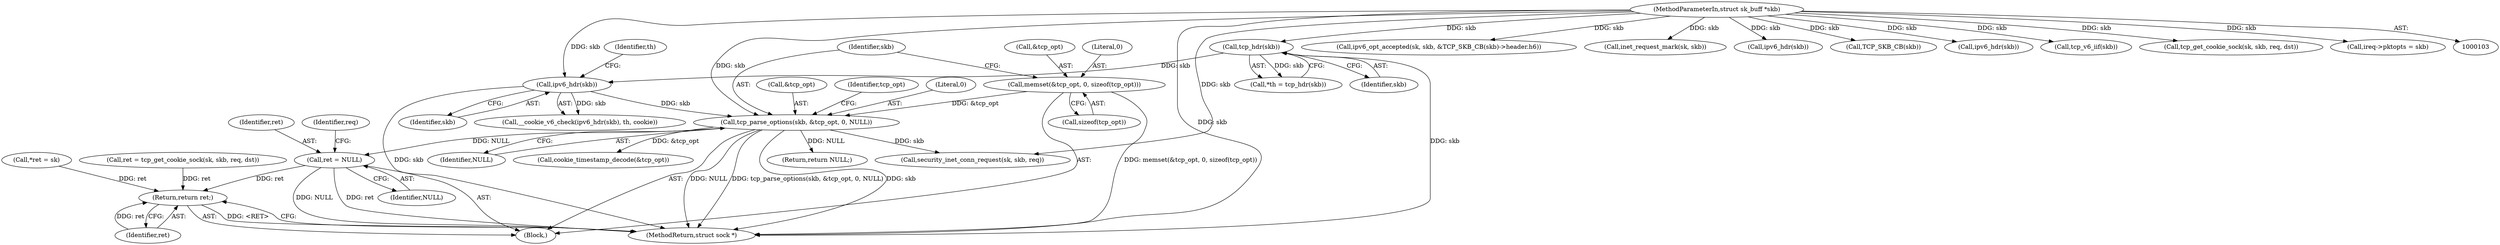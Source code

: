 digraph "0_linux_45f6fad84cc305103b28d73482b344d7f5b76f39_14@pointer" {
"1000198" [label="(Call,ret = NULL)"];
"1000186" [label="(Call,tcp_parse_options(skb, &tcp_opt, 0, NULL))"];
"1000162" [label="(Call,ipv6_hdr(skb))"];
"1000123" [label="(Call,tcp_hdr(skb))"];
"1000105" [label="(MethodParameterIn,struct sk_buff *skb)"];
"1000180" [label="(Call,memset(&tcp_opt, 0, sizeof(tcp_opt)))"];
"1000554" [label="(Return,return ret;)"];
"1000135" [label="(Call,*ret = sk)"];
"1000198" [label="(Call,ret = NULL)"];
"1000559" [label="(Return,return NULL;)"];
"1000269" [label="(Call,ipv6_opt_accepted(sk, skb, &TCP_SKB_CB(skb)->header.h6))"];
"1000351" [label="(Call,inet_request_mark(sk, skb))"];
"1000163" [label="(Identifier,skb)"];
"1000191" [label="(Identifier,NULL)"];
"1000546" [label="(Call,ret = tcp_get_cookie_sock(sk, skb, req, dst))"];
"1000187" [label="(Identifier,skb)"];
"1000161" [label="(Call,__cookie_v6_check(ipv6_hdr(skb), th, cookie))"];
"1000554" [label="(Return,return ret;)"];
"1000162" [label="(Call,ipv6_hdr(skb))"];
"1000194" [label="(Call,cookie_timestamp_decode(&tcp_opt))"];
"1000199" [label="(Identifier,ret)"];
"1000256" [label="(Call,ipv6_hdr(skb))"];
"1000555" [label="(Identifier,ret)"];
"1000275" [label="(Call,TCP_SKB_CB(skb))"];
"1000188" [label="(Call,&tcp_opt)"];
"1000200" [label="(Identifier,NULL)"];
"1000181" [label="(Call,&tcp_opt)"];
"1000264" [label="(Call,ipv6_hdr(skb))"];
"1000345" [label="(Call,tcp_v6_iif(skb))"];
"1000196" [label="(Identifier,tcp_opt)"];
"1000121" [label="(Call,*th = tcp_hdr(skb))"];
"1000164" [label="(Identifier,th)"];
"1000184" [label="(Call,sizeof(tcp_opt))"];
"1000190" [label="(Literal,0)"];
"1000186" [label="(Call,tcp_parse_options(skb, &tcp_opt, 0, NULL))"];
"1000548" [label="(Call,tcp_get_cookie_sock(sk, skb, req, dst))"];
"1000180" [label="(Call,memset(&tcp_opt, 0, sizeof(tcp_opt)))"];
"1000183" [label="(Literal,0)"];
"1000105" [label="(MethodParameterIn,struct sk_buff *skb)"];
"1000316" [label="(Call,ireq->pktopts = skb)"];
"1000561" [label="(MethodReturn,struct sock *)"];
"1000106" [label="(Block,)"];
"1000226" [label="(Call,security_inet_conn_request(sk, skb, req))"];
"1000123" [label="(Call,tcp_hdr(skb))"];
"1000124" [label="(Identifier,skb)"];
"1000202" [label="(Identifier,req)"];
"1000198" -> "1000106"  [label="AST: "];
"1000198" -> "1000200"  [label="CFG: "];
"1000199" -> "1000198"  [label="AST: "];
"1000200" -> "1000198"  [label="AST: "];
"1000202" -> "1000198"  [label="CFG: "];
"1000198" -> "1000561"  [label="DDG: NULL"];
"1000198" -> "1000561"  [label="DDG: ret"];
"1000186" -> "1000198"  [label="DDG: NULL"];
"1000198" -> "1000554"  [label="DDG: ret"];
"1000186" -> "1000106"  [label="AST: "];
"1000186" -> "1000191"  [label="CFG: "];
"1000187" -> "1000186"  [label="AST: "];
"1000188" -> "1000186"  [label="AST: "];
"1000190" -> "1000186"  [label="AST: "];
"1000191" -> "1000186"  [label="AST: "];
"1000196" -> "1000186"  [label="CFG: "];
"1000186" -> "1000561"  [label="DDG: tcp_parse_options(skb, &tcp_opt, 0, NULL)"];
"1000186" -> "1000561"  [label="DDG: skb"];
"1000186" -> "1000561"  [label="DDG: NULL"];
"1000162" -> "1000186"  [label="DDG: skb"];
"1000105" -> "1000186"  [label="DDG: skb"];
"1000180" -> "1000186"  [label="DDG: &tcp_opt"];
"1000186" -> "1000194"  [label="DDG: &tcp_opt"];
"1000186" -> "1000226"  [label="DDG: skb"];
"1000186" -> "1000559"  [label="DDG: NULL"];
"1000162" -> "1000161"  [label="AST: "];
"1000162" -> "1000163"  [label="CFG: "];
"1000163" -> "1000162"  [label="AST: "];
"1000164" -> "1000162"  [label="CFG: "];
"1000162" -> "1000561"  [label="DDG: skb"];
"1000162" -> "1000161"  [label="DDG: skb"];
"1000123" -> "1000162"  [label="DDG: skb"];
"1000105" -> "1000162"  [label="DDG: skb"];
"1000123" -> "1000121"  [label="AST: "];
"1000123" -> "1000124"  [label="CFG: "];
"1000124" -> "1000123"  [label="AST: "];
"1000121" -> "1000123"  [label="CFG: "];
"1000123" -> "1000561"  [label="DDG: skb"];
"1000123" -> "1000121"  [label="DDG: skb"];
"1000105" -> "1000123"  [label="DDG: skb"];
"1000105" -> "1000103"  [label="AST: "];
"1000105" -> "1000561"  [label="DDG: skb"];
"1000105" -> "1000226"  [label="DDG: skb"];
"1000105" -> "1000256"  [label="DDG: skb"];
"1000105" -> "1000264"  [label="DDG: skb"];
"1000105" -> "1000269"  [label="DDG: skb"];
"1000105" -> "1000275"  [label="DDG: skb"];
"1000105" -> "1000316"  [label="DDG: skb"];
"1000105" -> "1000345"  [label="DDG: skb"];
"1000105" -> "1000351"  [label="DDG: skb"];
"1000105" -> "1000548"  [label="DDG: skb"];
"1000180" -> "1000106"  [label="AST: "];
"1000180" -> "1000184"  [label="CFG: "];
"1000181" -> "1000180"  [label="AST: "];
"1000183" -> "1000180"  [label="AST: "];
"1000184" -> "1000180"  [label="AST: "];
"1000187" -> "1000180"  [label="CFG: "];
"1000180" -> "1000561"  [label="DDG: memset(&tcp_opt, 0, sizeof(tcp_opt))"];
"1000554" -> "1000106"  [label="AST: "];
"1000554" -> "1000555"  [label="CFG: "];
"1000555" -> "1000554"  [label="AST: "];
"1000561" -> "1000554"  [label="CFG: "];
"1000554" -> "1000561"  [label="DDG: <RET>"];
"1000555" -> "1000554"  [label="DDG: ret"];
"1000546" -> "1000554"  [label="DDG: ret"];
"1000135" -> "1000554"  [label="DDG: ret"];
}
